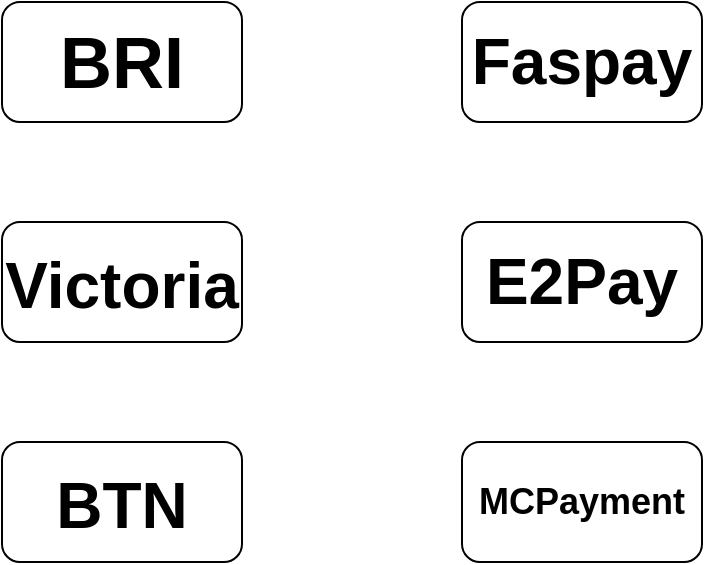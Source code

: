<mxfile version="17.1.3" type="github">
  <diagram id="FKFWnLLk8fKOXIBskQAo" name="Page-1">
    <mxGraphModel dx="782" dy="460" grid="1" gridSize="10" guides="1" tooltips="1" connect="1" arrows="1" fold="1" page="1" pageScale="1" pageWidth="850" pageHeight="1100" math="0" shadow="0">
      <root>
        <mxCell id="0" />
        <mxCell id="1" parent="0" />
        <mxCell id="dLmrY5CZbHAXN9Kvg9BH-1" value="BRI" style="rounded=1;whiteSpace=wrap;html=1;fontSize=36;fontStyle=1" vertex="1" parent="1">
          <mxGeometry x="40" y="70" width="120" height="60" as="geometry" />
        </mxCell>
        <mxCell id="dLmrY5CZbHAXN9Kvg9BH-2" value="&lt;font style=&quot;font-size: 32px&quot;&gt;Victoria&lt;/font&gt;" style="rounded=1;whiteSpace=wrap;html=1;fontSize=36;fontStyle=1" vertex="1" parent="1">
          <mxGeometry x="40" y="180" width="120" height="60" as="geometry" />
        </mxCell>
        <mxCell id="dLmrY5CZbHAXN9Kvg9BH-3" value="&lt;font style=&quot;font-size: 32px&quot;&gt;BTN&lt;/font&gt;" style="rounded=1;whiteSpace=wrap;html=1;fontSize=36;fontStyle=1" vertex="1" parent="1">
          <mxGeometry x="40" y="290" width="120" height="60" as="geometry" />
        </mxCell>
        <mxCell id="dLmrY5CZbHAXN9Kvg9BH-4" value="Faspay" style="rounded=1;whiteSpace=wrap;html=1;fontSize=32;fontStyle=1" vertex="1" parent="1">
          <mxGeometry x="270" y="70" width="120" height="60" as="geometry" />
        </mxCell>
        <mxCell id="dLmrY5CZbHAXN9Kvg9BH-5" value="E2Pay" style="rounded=1;whiteSpace=wrap;html=1;fontSize=32;fontStyle=1" vertex="1" parent="1">
          <mxGeometry x="270" y="180" width="120" height="60" as="geometry" />
        </mxCell>
        <mxCell id="dLmrY5CZbHAXN9Kvg9BH-6" value="&lt;font style=&quot;font-size: 18px;&quot;&gt;MCPayment&lt;/font&gt;" style="rounded=1;whiteSpace=wrap;html=1;fontSize=18;fontStyle=1" vertex="1" parent="1">
          <mxGeometry x="270" y="290" width="120" height="60" as="geometry" />
        </mxCell>
      </root>
    </mxGraphModel>
  </diagram>
</mxfile>
